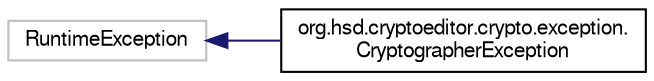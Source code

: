 digraph "Graphical Class Hierarchy"
{
  bgcolor="transparent";
  edge [fontname="FreeSans",fontsize="10",labelfontname="FreeSans",labelfontsize="10"];
  node [fontname="FreeSans",fontsize="10",shape=record];
  rankdir="LR";
  Node1 [label="RuntimeException",height=0.2,width=0.4,color="grey75"];
  Node1 -> Node2 [dir="back",color="midnightblue",fontsize="10",style="solid",fontname="FreeSans"];
  Node2 [label="org.hsd.cryptoeditor.crypto.exception.\lCryptographerException",height=0.2,width=0.4,color="black",URL="$classorg_1_1hsd_1_1cryptoeditor_1_1crypto_1_1exception_1_1CryptographerException.html"];
}
